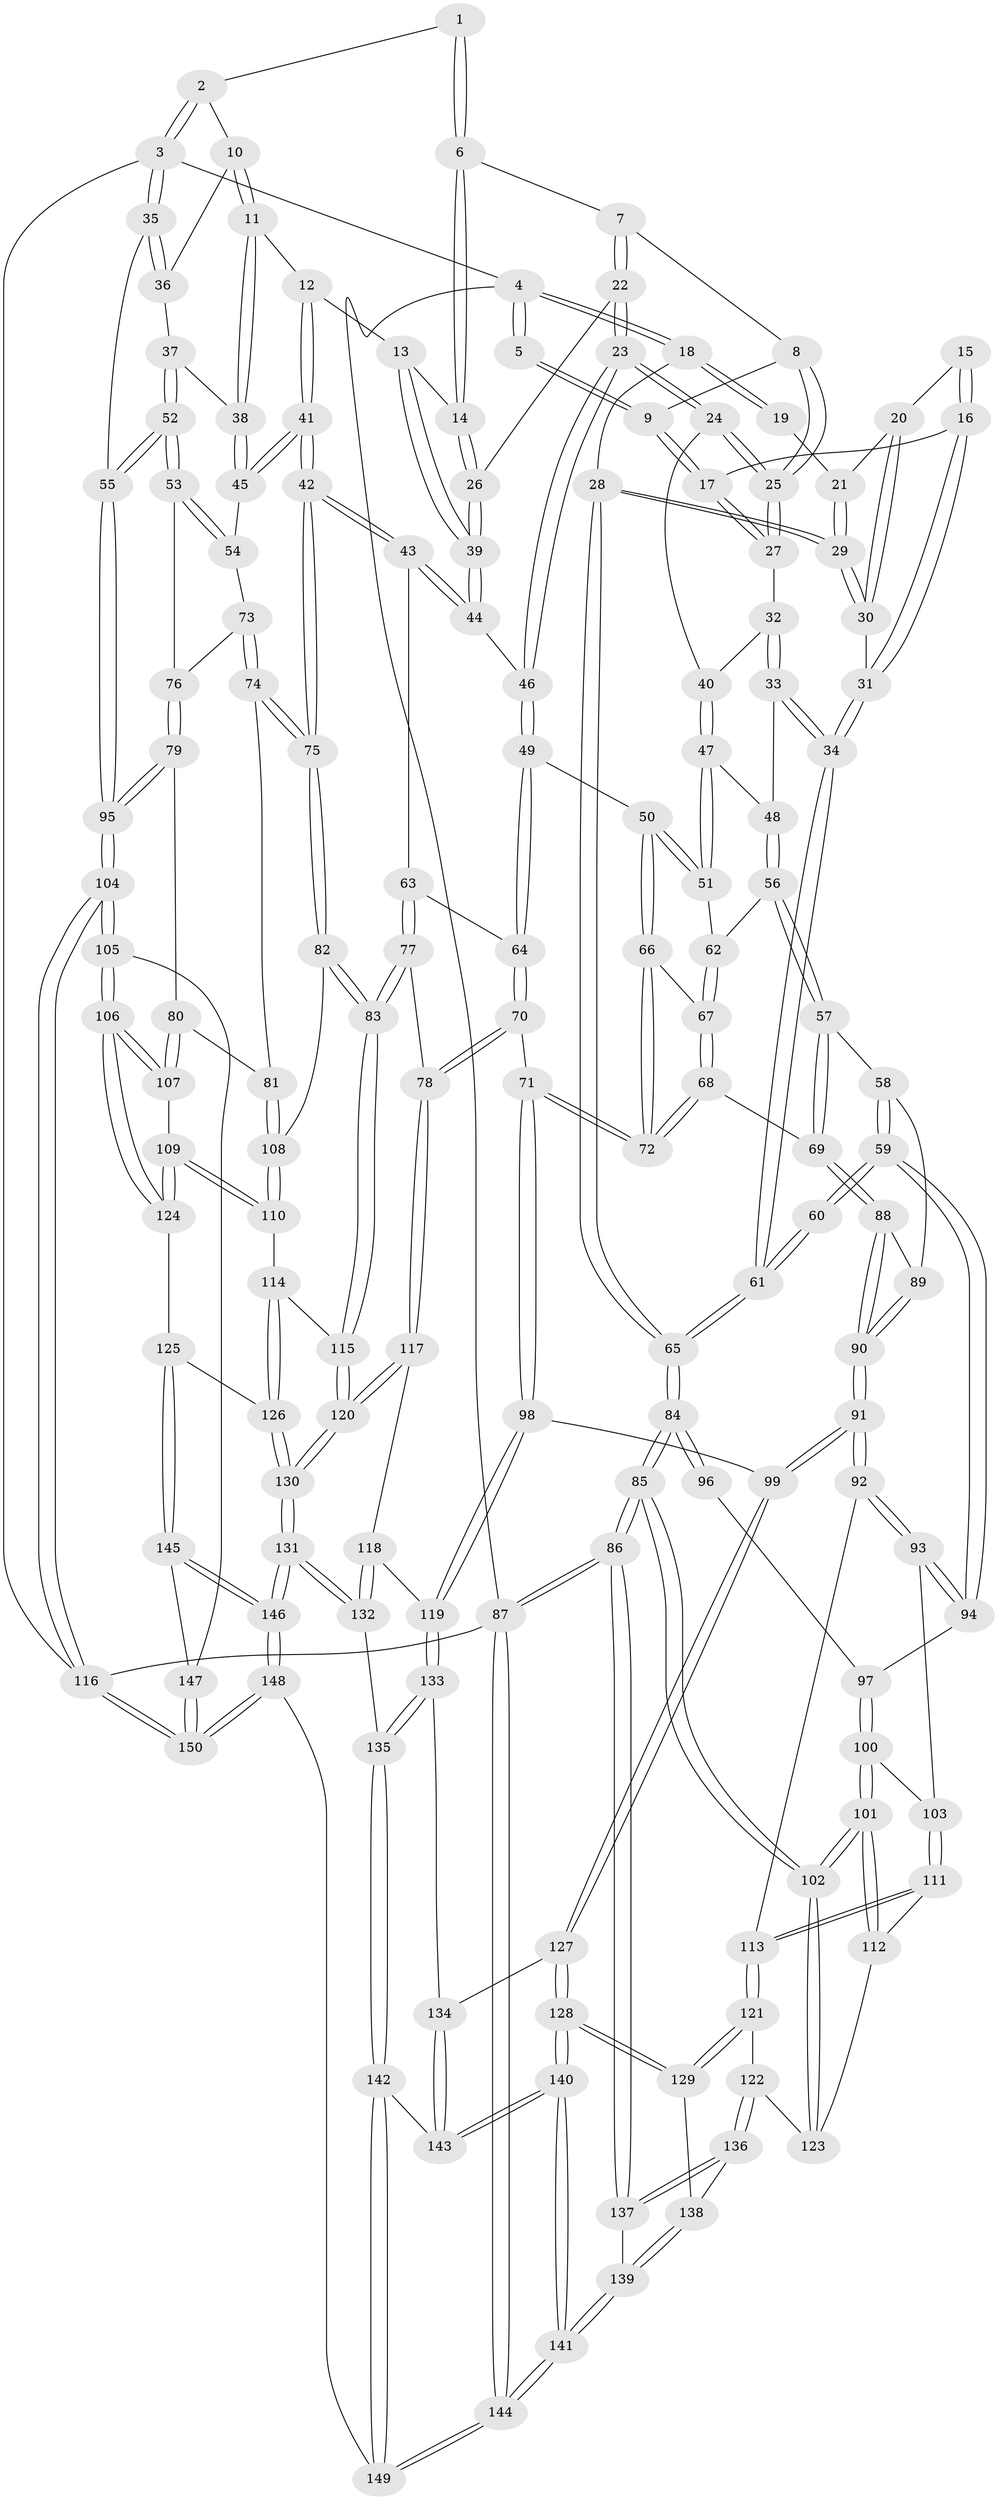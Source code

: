 // coarse degree distribution, {3: 0.3, 9: 0.016666666666666666, 2: 0.03333333333333333, 6: 0.11666666666666667, 5: 0.16666666666666666, 4: 0.35, 7: 0.016666666666666666}
// Generated by graph-tools (version 1.1) at 2025/21/03/04/25 18:21:31]
// undirected, 150 vertices, 372 edges
graph export_dot {
graph [start="1"]
  node [color=gray90,style=filled];
  1 [pos="+0.7517962202829299+0"];
  2 [pos="+1+0"];
  3 [pos="+1+0"];
  4 [pos="+0+0"];
  5 [pos="+0.22143865979609254+0"];
  6 [pos="+0.668935558171417+0.03469489720492703"];
  7 [pos="+0.5507499349503964+0.12125779244751525"];
  8 [pos="+0.3185185636782258+0.09064331921511627"];
  9 [pos="+0.2611173649265727+0.056573573537266955"];
  10 [pos="+0.8940962739423847+0.22896043552333176"];
  11 [pos="+0.8291937212025748+0.2738626280557968"];
  12 [pos="+0.8117045896064653+0.2759915817425753"];
  13 [pos="+0.7562705148311163+0.24117283852138302"];
  14 [pos="+0.7037214241585533+0.1665515251359392"];
  15 [pos="+0.13896738330107927+0.15094400881875183"];
  16 [pos="+0.2003893648471907+0.1336147444648385"];
  17 [pos="+0.25416692403164287+0.06995132028390147"];
  18 [pos="+0+0.09144699211692962"];
  19 [pos="+0.10377823321406177+0.1502814225624026"];
  20 [pos="+0.070758704660415+0.23202907295429015"];
  21 [pos="+0.03486070148854694+0.2220751666535103"];
  22 [pos="+0.4976944072831299+0.28297187321601425"];
  23 [pos="+0.4760039391293602+0.3027292210294215"];
  24 [pos="+0.44594360351959256+0.29408897591352917"];
  25 [pos="+0.43241707929589646+0.28582894325704744"];
  26 [pos="+0.6146733757808611+0.29387353858282916"];
  27 [pos="+0.30634145569003185+0.2920942170948092"];
  28 [pos="+0+0.17572101168423418"];
  29 [pos="+0+0.17922213499737197"];
  30 [pos="+0.09875575245505895+0.2928345056565509"];
  31 [pos="+0.1604073557683896+0.35325057310610286"];
  32 [pos="+0.304541484506786+0.29401460823826847"];
  33 [pos="+0.21811553420934615+0.35072552507804905"];
  34 [pos="+0.16056222359085376+0.35409443588777423"];
  35 [pos="+1+0.33442718327276505"];
  36 [pos="+0.9273940948077668+0.24953042093473848"];
  37 [pos="+0.945257954967456+0.37258806139773026"];
  38 [pos="+0.9011200141689021+0.36569637475073014"];
  39 [pos="+0.6626363279361677+0.35010831189007935"];
  40 [pos="+0.3442602318786727+0.3777232501167149"];
  41 [pos="+0.7580207906740171+0.4359252491432019"];
  42 [pos="+0.7099169328222885+0.4588439318854978"];
  43 [pos="+0.6914439399473649+0.45117231839480715"];
  44 [pos="+0.6637520152658604+0.35721267135050117"];
  45 [pos="+0.824908532101531+0.44644544860069874"];
  46 [pos="+0.48630708983797233+0.36254399166201806"];
  47 [pos="+0.3349805043573436+0.39482152544863874"];
  48 [pos="+0.30701109929906295+0.4040200294484431"];
  49 [pos="+0.49016214147622783+0.4069058843557614"];
  50 [pos="+0.44891719482650005+0.437690247062357"];
  51 [pos="+0.40032155815453613+0.43818830295004474"];
  52 [pos="+1+0.4318743480375717"];
  53 [pos="+1+0.43309112238728437"];
  54 [pos="+0.8334912075020382+0.45282812893797014"];
  55 [pos="+1+0.44607479396713123"];
  56 [pos="+0.30464373494685504+0.47086636101336915"];
  57 [pos="+0.2963982458761919+0.4795266126325602"];
  58 [pos="+0.21077295166131957+0.5051588107472077"];
  59 [pos="+0.16012652973945707+0.4889282219527405"];
  60 [pos="+0.1524684373062005+0.4764722456089629"];
  61 [pos="+0.143118836585125+0.38306049018351784"];
  62 [pos="+0.35026993219148367+0.4742174487068529"];
  63 [pos="+0.5978987811834668+0.4683974850231385"];
  64 [pos="+0.5547769322133103+0.45744556604911024"];
  65 [pos="+0+0.37080195377970887"];
  66 [pos="+0.44640083185013835+0.44635537255213886"];
  67 [pos="+0.36761598927253303+0.5139442710317532"];
  68 [pos="+0.3715135822302162+0.5698215219124491"];
  69 [pos="+0.34538262050948065+0.572794850436474"];
  70 [pos="+0.4666599183670881+0.622761196663577"];
  71 [pos="+0.4599179817825623+0.6220417591275994"];
  72 [pos="+0.42368186994854706+0.5848427712723842"];
  73 [pos="+0.8723563303906537+0.5137646512876387"];
  74 [pos="+0.8034401892643973+0.5714504181729695"];
  75 [pos="+0.7314197108290453+0.5722028317577321"];
  76 [pos="+0.8796509425758876+0.5182984172582216"];
  77 [pos="+0.5824591961100287+0.6267640411774981"];
  78 [pos="+0.5028912529081961+0.6420141087577512"];
  79 [pos="+0.9086962278769732+0.5874369054143449"];
  80 [pos="+0.8937407380310475+0.605758002246671"];
  81 [pos="+0.8798126903865947+0.6106895298778198"];
  82 [pos="+0.7233427956145538+0.6015250528727527"];
  83 [pos="+0.6821608436779754+0.664317725926017"];
  84 [pos="+0+0.4656065419147745"];
  85 [pos="+0+0.7154466568031892"];
  86 [pos="+0+1"];
  87 [pos="+0+1"];
  88 [pos="+0.3307283844927238+0.5812127103223352"];
  89 [pos="+0.2305006740648858+0.5304564368685932"];
  90 [pos="+0.2637758566078097+0.6836189176748078"];
  91 [pos="+0.26374069255792637+0.6837288171474091"];
  92 [pos="+0.22115581782681668+0.6857345247238275"];
  93 [pos="+0.1559969365998529+0.5918813392799639"];
  94 [pos="+0.15220592634696378+0.5251851866232927"];
  95 [pos="+1+0.548643602599217"];
  96 [pos="+0.016899948386248326+0.5208016021263039"];
  97 [pos="+0.04978578665601053+0.6039491342500599"];
  98 [pos="+0.36620575660437776+0.726103034838199"];
  99 [pos="+0.2843951335094981+0.7027822856554419"];
  100 [pos="+0.04652276148439724+0.62111102826106"];
  101 [pos="+0+0.7063282160179609"];
  102 [pos="+0+0.7131172911899046"];
  103 [pos="+0.08558389618413363+0.6488660212135827"];
  104 [pos="+1+0.7617536465165496"];
  105 [pos="+1+0.7738167096417092"];
  106 [pos="+1+0.7704433485259974"];
  107 [pos="+0.9496403770511831+0.7191348354503961"];
  108 [pos="+0.8415892874933933+0.6593266078122119"];
  109 [pos="+0.87417638076842+0.7280510531304577"];
  110 [pos="+0.8438366213606249+0.714629956879444"];
  111 [pos="+0.09600782837612304+0.6854054476760246"];
  112 [pos="+0.09395921680126264+0.6883228494098181"];
  113 [pos="+0.1995330900373598+0.7005329132432052"];
  114 [pos="+0.8375074619353889+0.7171532890200988"];
  115 [pos="+0.68654011952752+0.6914327567006885"];
  116 [pos="+1+1"];
  117 [pos="+0.5138386674376946+0.7043834146759527"];
  118 [pos="+0.4874773198924656+0.7536156731344362"];
  119 [pos="+0.3842280792094194+0.7647094770403117"];
  120 [pos="+0.6600453007292576+0.8274490495227762"];
  121 [pos="+0.19574456295075968+0.7087687470436421"];
  122 [pos="+0.08540783064691135+0.7962040492877783"];
  123 [pos="+0.06726762563905965+0.7758448081365208"];
  124 [pos="+0.8671756557124837+0.8280110924386547"];
  125 [pos="+0.8249001463948029+0.873534521074199"];
  126 [pos="+0.7633437534116054+0.8444999578338334"];
  127 [pos="+0.2519865452173442+0.864636432391257"];
  128 [pos="+0.24008267224226024+0.8695517514984293"];
  129 [pos="+0.18580662743852416+0.8425970153269697"];
  130 [pos="+0.6604718636209822+0.8331632319742506"];
  131 [pos="+0.6414257368430724+0.8581917989594142"];
  132 [pos="+0.5262937558298142+0.8806660727787019"];
  133 [pos="+0.386660645364352+0.8014270675209662"];
  134 [pos="+0.33085421413584337+0.8734325409606211"];
  135 [pos="+0.5259108927927111+0.8808715257841453"];
  136 [pos="+0.09098695242217529+0.8107750471388661"];
  137 [pos="+0.05120296884417594+0.8732454256888748"];
  138 [pos="+0.1635624065633275+0.8429011869306778"];
  139 [pos="+0.11859867812110342+0.9245420487278374"];
  140 [pos="+0.17806980419949422+1"];
  141 [pos="+0.15685747367391423+1"];
  142 [pos="+0.4568621129852607+0.9779134630613873"];
  143 [pos="+0.35890652115737853+0.9202984865707304"];
  144 [pos="+0.12520812830195344+1"];
  145 [pos="+0.8297767935905954+0.8818939201786398"];
  146 [pos="+0.7131736824887742+1"];
  147 [pos="+0.9135488516218983+0.9370165529554261"];
  148 [pos="+0.7183697059089634+1"];
  149 [pos="+0.4586883433721583+1"];
  150 [pos="+0.9571077056303811+1"];
  1 -- 2;
  1 -- 6;
  1 -- 6;
  2 -- 3;
  2 -- 3;
  2 -- 10;
  3 -- 4;
  3 -- 35;
  3 -- 35;
  3 -- 116;
  4 -- 5;
  4 -- 5;
  4 -- 18;
  4 -- 18;
  4 -- 87;
  5 -- 9;
  5 -- 9;
  6 -- 7;
  6 -- 14;
  6 -- 14;
  7 -- 8;
  7 -- 22;
  7 -- 22;
  8 -- 9;
  8 -- 25;
  8 -- 25;
  9 -- 17;
  9 -- 17;
  10 -- 11;
  10 -- 11;
  10 -- 36;
  11 -- 12;
  11 -- 38;
  11 -- 38;
  12 -- 13;
  12 -- 41;
  12 -- 41;
  13 -- 14;
  13 -- 39;
  13 -- 39;
  14 -- 26;
  14 -- 26;
  15 -- 16;
  15 -- 16;
  15 -- 20;
  16 -- 17;
  16 -- 31;
  16 -- 31;
  17 -- 27;
  17 -- 27;
  18 -- 19;
  18 -- 19;
  18 -- 28;
  19 -- 21;
  20 -- 21;
  20 -- 30;
  20 -- 30;
  21 -- 29;
  21 -- 29;
  22 -- 23;
  22 -- 23;
  22 -- 26;
  23 -- 24;
  23 -- 24;
  23 -- 46;
  23 -- 46;
  24 -- 25;
  24 -- 25;
  24 -- 40;
  25 -- 27;
  25 -- 27;
  26 -- 39;
  26 -- 39;
  27 -- 32;
  28 -- 29;
  28 -- 29;
  28 -- 65;
  28 -- 65;
  29 -- 30;
  29 -- 30;
  30 -- 31;
  31 -- 34;
  31 -- 34;
  32 -- 33;
  32 -- 33;
  32 -- 40;
  33 -- 34;
  33 -- 34;
  33 -- 48;
  34 -- 61;
  34 -- 61;
  35 -- 36;
  35 -- 36;
  35 -- 55;
  36 -- 37;
  37 -- 38;
  37 -- 52;
  37 -- 52;
  38 -- 45;
  38 -- 45;
  39 -- 44;
  39 -- 44;
  40 -- 47;
  40 -- 47;
  41 -- 42;
  41 -- 42;
  41 -- 45;
  41 -- 45;
  42 -- 43;
  42 -- 43;
  42 -- 75;
  42 -- 75;
  43 -- 44;
  43 -- 44;
  43 -- 63;
  44 -- 46;
  45 -- 54;
  46 -- 49;
  46 -- 49;
  47 -- 48;
  47 -- 51;
  47 -- 51;
  48 -- 56;
  48 -- 56;
  49 -- 50;
  49 -- 64;
  49 -- 64;
  50 -- 51;
  50 -- 51;
  50 -- 66;
  50 -- 66;
  51 -- 62;
  52 -- 53;
  52 -- 53;
  52 -- 55;
  52 -- 55;
  53 -- 54;
  53 -- 54;
  53 -- 76;
  54 -- 73;
  55 -- 95;
  55 -- 95;
  56 -- 57;
  56 -- 57;
  56 -- 62;
  57 -- 58;
  57 -- 69;
  57 -- 69;
  58 -- 59;
  58 -- 59;
  58 -- 89;
  59 -- 60;
  59 -- 60;
  59 -- 94;
  59 -- 94;
  60 -- 61;
  60 -- 61;
  61 -- 65;
  61 -- 65;
  62 -- 67;
  62 -- 67;
  63 -- 64;
  63 -- 77;
  63 -- 77;
  64 -- 70;
  64 -- 70;
  65 -- 84;
  65 -- 84;
  66 -- 67;
  66 -- 72;
  66 -- 72;
  67 -- 68;
  67 -- 68;
  68 -- 69;
  68 -- 72;
  68 -- 72;
  69 -- 88;
  69 -- 88;
  70 -- 71;
  70 -- 78;
  70 -- 78;
  71 -- 72;
  71 -- 72;
  71 -- 98;
  71 -- 98;
  73 -- 74;
  73 -- 74;
  73 -- 76;
  74 -- 75;
  74 -- 75;
  74 -- 81;
  75 -- 82;
  75 -- 82;
  76 -- 79;
  76 -- 79;
  77 -- 78;
  77 -- 83;
  77 -- 83;
  78 -- 117;
  78 -- 117;
  79 -- 80;
  79 -- 95;
  79 -- 95;
  80 -- 81;
  80 -- 107;
  80 -- 107;
  81 -- 108;
  81 -- 108;
  82 -- 83;
  82 -- 83;
  82 -- 108;
  83 -- 115;
  83 -- 115;
  84 -- 85;
  84 -- 85;
  84 -- 96;
  84 -- 96;
  85 -- 86;
  85 -- 86;
  85 -- 102;
  85 -- 102;
  86 -- 87;
  86 -- 87;
  86 -- 137;
  86 -- 137;
  87 -- 144;
  87 -- 144;
  87 -- 116;
  88 -- 89;
  88 -- 90;
  88 -- 90;
  89 -- 90;
  89 -- 90;
  90 -- 91;
  90 -- 91;
  91 -- 92;
  91 -- 92;
  91 -- 99;
  91 -- 99;
  92 -- 93;
  92 -- 93;
  92 -- 113;
  93 -- 94;
  93 -- 94;
  93 -- 103;
  94 -- 97;
  95 -- 104;
  95 -- 104;
  96 -- 97;
  97 -- 100;
  97 -- 100;
  98 -- 99;
  98 -- 119;
  98 -- 119;
  99 -- 127;
  99 -- 127;
  100 -- 101;
  100 -- 101;
  100 -- 103;
  101 -- 102;
  101 -- 102;
  101 -- 112;
  101 -- 112;
  102 -- 123;
  102 -- 123;
  103 -- 111;
  103 -- 111;
  104 -- 105;
  104 -- 105;
  104 -- 116;
  104 -- 116;
  105 -- 106;
  105 -- 106;
  105 -- 147;
  106 -- 107;
  106 -- 107;
  106 -- 124;
  106 -- 124;
  107 -- 109;
  108 -- 110;
  108 -- 110;
  109 -- 110;
  109 -- 110;
  109 -- 124;
  109 -- 124;
  110 -- 114;
  111 -- 112;
  111 -- 113;
  111 -- 113;
  112 -- 123;
  113 -- 121;
  113 -- 121;
  114 -- 115;
  114 -- 126;
  114 -- 126;
  115 -- 120;
  115 -- 120;
  116 -- 150;
  116 -- 150;
  117 -- 118;
  117 -- 120;
  117 -- 120;
  118 -- 119;
  118 -- 132;
  118 -- 132;
  119 -- 133;
  119 -- 133;
  120 -- 130;
  120 -- 130;
  121 -- 122;
  121 -- 129;
  121 -- 129;
  122 -- 123;
  122 -- 136;
  122 -- 136;
  124 -- 125;
  125 -- 126;
  125 -- 145;
  125 -- 145;
  126 -- 130;
  126 -- 130;
  127 -- 128;
  127 -- 128;
  127 -- 134;
  128 -- 129;
  128 -- 129;
  128 -- 140;
  128 -- 140;
  129 -- 138;
  130 -- 131;
  130 -- 131;
  131 -- 132;
  131 -- 132;
  131 -- 146;
  131 -- 146;
  132 -- 135;
  133 -- 134;
  133 -- 135;
  133 -- 135;
  134 -- 143;
  134 -- 143;
  135 -- 142;
  135 -- 142;
  136 -- 137;
  136 -- 137;
  136 -- 138;
  137 -- 139;
  138 -- 139;
  138 -- 139;
  139 -- 141;
  139 -- 141;
  140 -- 141;
  140 -- 141;
  140 -- 143;
  140 -- 143;
  141 -- 144;
  141 -- 144;
  142 -- 143;
  142 -- 149;
  142 -- 149;
  144 -- 149;
  144 -- 149;
  145 -- 146;
  145 -- 146;
  145 -- 147;
  146 -- 148;
  146 -- 148;
  147 -- 150;
  147 -- 150;
  148 -- 149;
  148 -- 150;
  148 -- 150;
}
